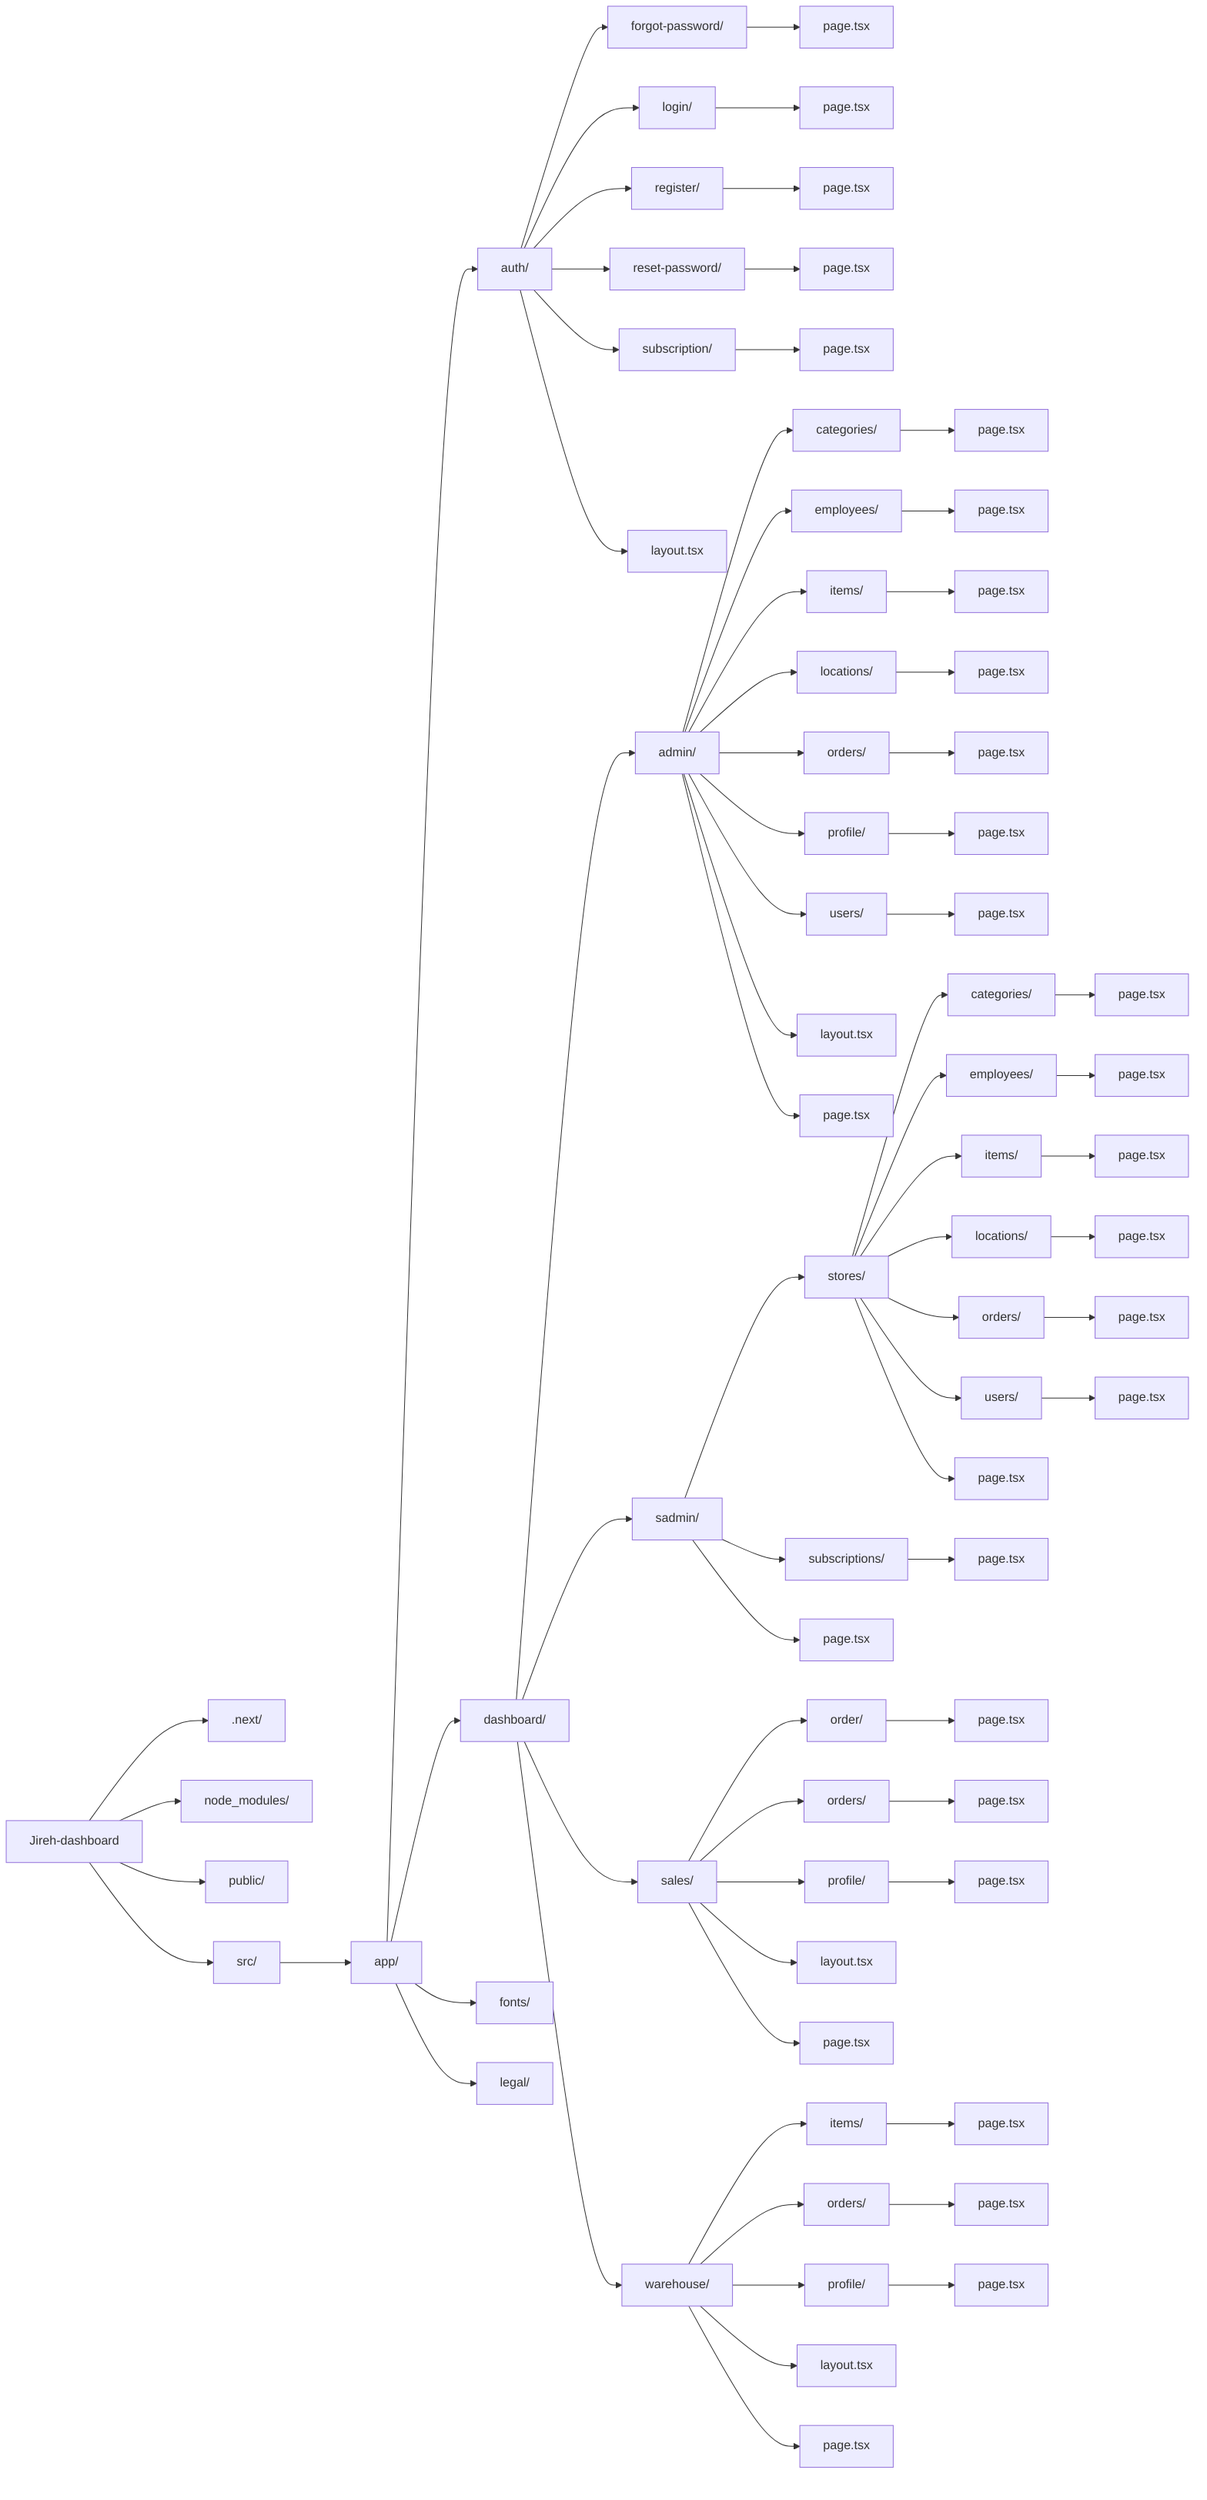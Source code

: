 graph LR
    A[Jireh-dashboard] --> B[.next/]
    A --> C[node_modules/]
    A --> D[public/]
    A --> E[src/]
    E --> F[app/]
    F --> G[auth/]
    G --> H[forgot-password/]
    H --> H1[page.tsx]
    G --> I[login/]
    I --> I1[page.tsx]
    G --> J[register/]
    J --> J1[page.tsx]
    G --> K[reset-password/]
    K --> K1[page.tsx]
    G --> L[subscription/]
    L --> L1[page.tsx]
    G --> M[layout.tsx]
    F --> N[dashboard/]
    N --> O[admin/]
    O --> P[categories/]
    P --> P1[page.tsx]
    O --> Q[employees/]
    Q --> Q1[page.tsx]
    O --> R[items/]
    R --> R1[page.tsx]
    O --> S[locations/]
    S --> S1[page.tsx]
    O --> T[orders/]
    T --> T1[page.tsx]
    O --> U[profile/]
    U --> U1[page.tsx]
    O --> V[users/]
    V --> V1[page.tsx]
    O --> W[layout.tsx]
    O --> X[page.tsx]
    N --> Y[sadmin/]
    Y --> Z[stores/]
    Z --> AA[categories/]
    AA --> AA1[page.tsx]
    Z --> AB[employees/]
    AB --> AB1[page.tsx]
    Z --> AC[items/]
    AC --> AC1[page.tsx]
    Z --> AD[locations/]
    AD --> AD1[page.tsx]
    Z --> AE[orders/]
    AE --> AE1[page.tsx]
    Z --> AF[users/]
    AF --> AF1[page.tsx]
    Z --> AG[page.tsx]
    Y --> AH[subscriptions/]
    AH --> AH1[page.tsx]
    Y --> AI[page.tsx]
    N --> AJ[sales/]
    AJ --> AK[order/]
    AK --> AK1[page.tsx]
    AJ --> AL[orders/]
    AL --> AL1[page.tsx]
    AJ --> AM[profile/]
    AM --> AM1[page.tsx]
    AJ --> AN[layout.tsx]
    AJ --> AO[page.tsx]
    N --> AP[warehouse/]
    AP --> AQ[items/]
    AQ --> AQ1[page.tsx]
    AP --> AR[orders/]
    AR --> AR1[page.tsx]
    AP --> AS[profile/]
    AS --> AS1[page.tsx]
    AP --> AT[layout.tsx]
    AP --> AU[page.tsx]
    F --> AV[fonts/]
    F --> AW[legal/]